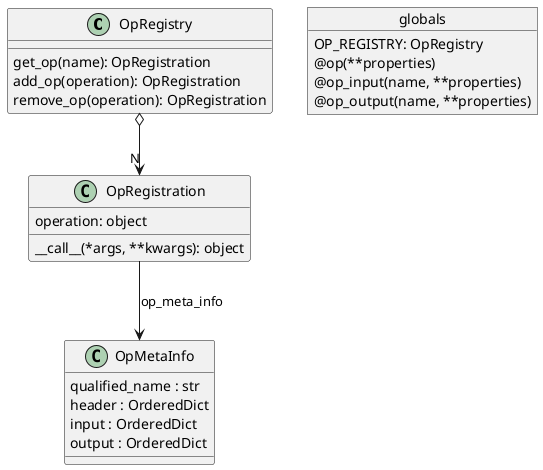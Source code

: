 @startuml

class OpRegistry {
    get_op(name): OpRegistration
    add_op(operation): OpRegistration
    remove_op(operation): OpRegistration
}


class OpRegistration {
    operation: object
    __call__(*args, **kwargs): object
}


class OpMetaInfo {
    qualified_name : str
    header : OrderedDict
    input : OrderedDict
    output : OrderedDict
}

OpRegistry o--> "N" OpRegistration
OpRegistration --> OpMetaInfo: op_meta_info

object globals {
    OP_REGISTRY: OpRegistry
    @op(**properties)
    @op_input(name, **properties)
    @op_output(name, **properties)
}

@enduml